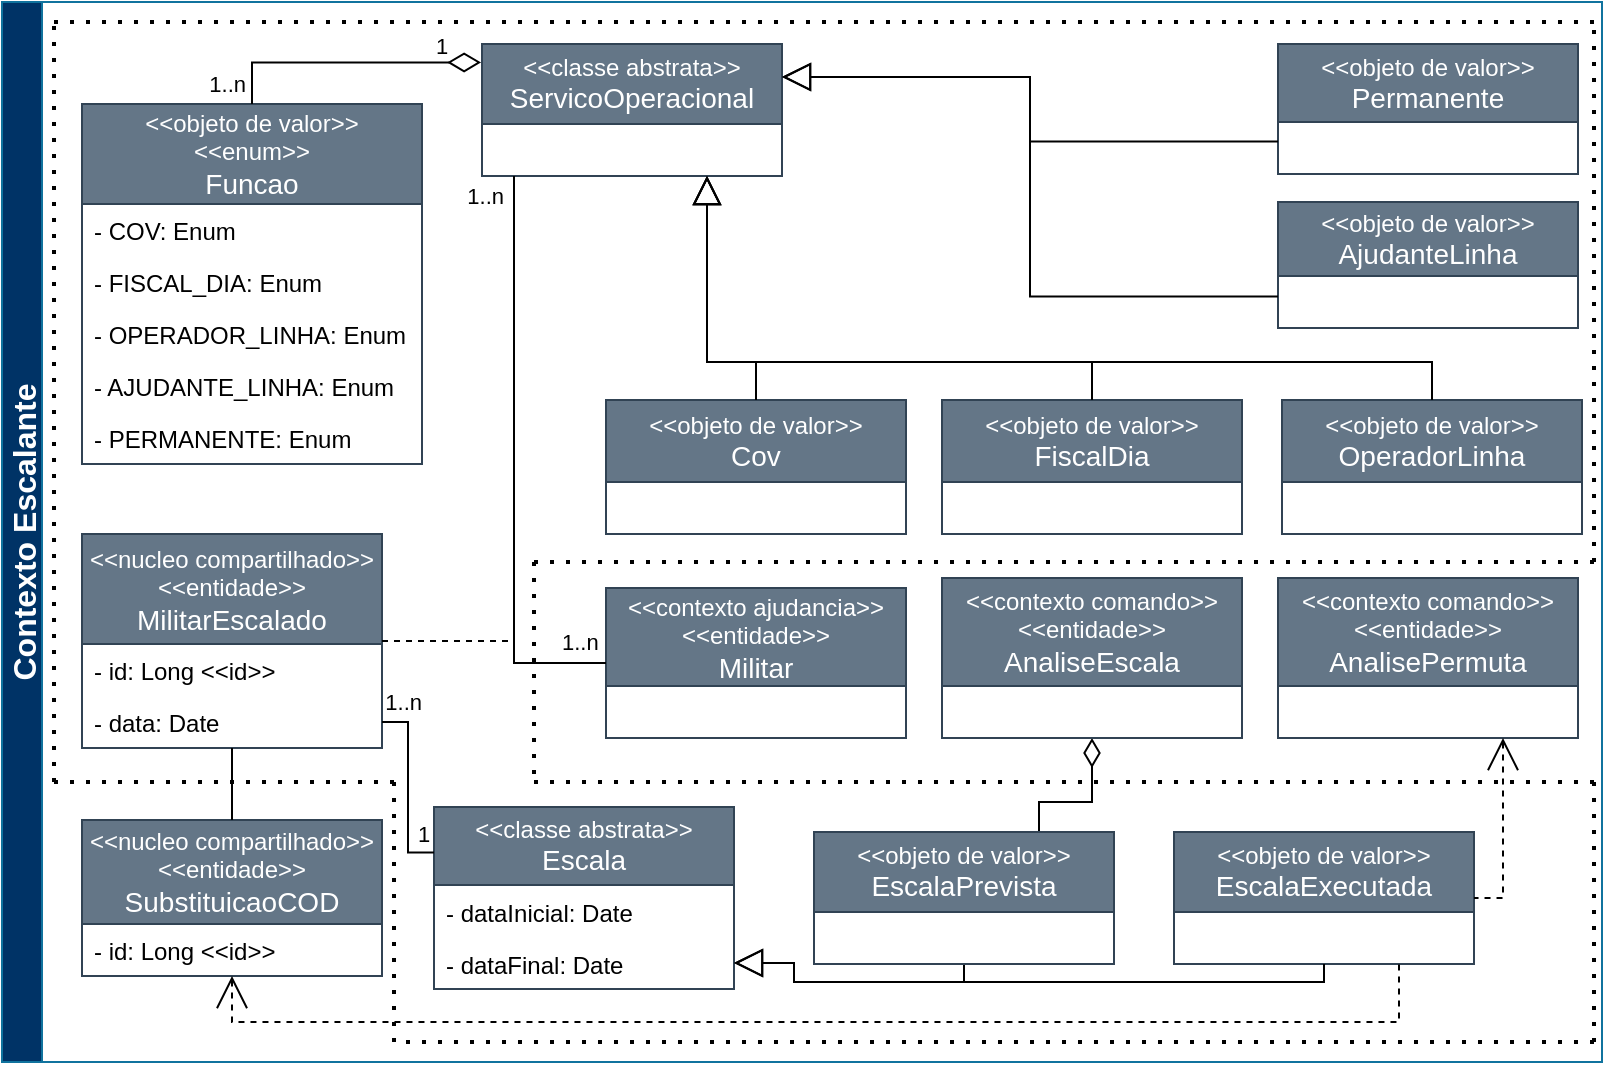 <mxfile version="26.0.9">
  <diagram name="Página-1" id="mJ_B0rPFDPpI5rhPjDGr">
    <mxGraphModel dx="989" dy="574" grid="1" gridSize="10" guides="1" tooltips="1" connect="1" arrows="1" fold="1" page="1" pageScale="1" pageWidth="827" pageHeight="1169" math="0" shadow="0">
      <root>
        <mxCell id="0" />
        <mxCell id="1" parent="0" />
        <mxCell id="JYxsRkKmfjCoyZlYvtPY-12" value="&lt;div&gt;&lt;div&gt;&amp;lt;&amp;lt;contexto ajudancia&amp;gt;&amp;gt;&lt;/div&gt;&lt;/div&gt;&amp;lt;&amp;lt;entidade&amp;gt;&amp;gt;&lt;br&gt;&lt;font style=&quot;font-size: 14px;&quot;&gt;Militar&lt;/font&gt;" style="swimlane;fontStyle=0;childLayout=stackLayout;horizontal=1;startSize=49;fillColor=#647687;horizontalStack=0;resizeParent=1;resizeParentMax=0;resizeLast=0;collapsible=1;marginBottom=0;whiteSpace=wrap;html=1;fontColor=#ffffff;strokeColor=#314354;" parent="1" vertex="1">
          <mxGeometry x="316" y="303" width="150" height="75" as="geometry" />
        </mxCell>
        <mxCell id="GjpR1vbcMMokd3FTTjFa-43" value="&lt;div&gt;&amp;lt;&amp;lt;classe abstrata&amp;gt;&amp;gt;&lt;/div&gt;&lt;div&gt;&lt;font style=&quot;font-size: 14px;&quot;&gt;ServicoOperacional&lt;/font&gt;&lt;/div&gt;" style="swimlane;fontStyle=0;childLayout=stackLayout;horizontal=1;startSize=40;fillColor=#647687;horizontalStack=0;resizeParent=1;resizeParentMax=0;resizeLast=0;collapsible=1;marginBottom=0;whiteSpace=wrap;html=1;fontColor=#ffffff;strokeColor=#314354;" parent="1" vertex="1">
          <mxGeometry x="254" y="31" width="150" height="66" as="geometry" />
        </mxCell>
        <mxCell id="GjpR1vbcMMokd3FTTjFa-50" value="&amp;lt;&amp;lt;objeto de valor&amp;gt;&amp;gt;&lt;br&gt;&lt;font style=&quot;font-size: 14px;&quot;&gt;Cov&lt;/font&gt;" style="swimlane;fontStyle=0;childLayout=stackLayout;horizontal=1;startSize=41;fillColor=#647687;horizontalStack=0;resizeParent=1;resizeParentMax=0;resizeLast=0;collapsible=1;marginBottom=0;whiteSpace=wrap;html=1;fontColor=#ffffff;strokeColor=#314354;" parent="1" vertex="1">
          <mxGeometry x="316" y="209" width="150" height="67" as="geometry" />
        </mxCell>
        <mxCell id="GjpR1vbcMMokd3FTTjFa-52" value="&amp;lt;&amp;lt;objeto de valor&amp;gt;&amp;gt;&lt;br&gt;&lt;font style=&quot;font-size: 14px;&quot;&gt;FiscalDia&lt;/font&gt;" style="swimlane;fontStyle=0;childLayout=stackLayout;horizontal=1;startSize=41;fillColor=#647687;horizontalStack=0;resizeParent=1;resizeParentMax=0;resizeLast=0;collapsible=1;marginBottom=0;whiteSpace=wrap;html=1;fontColor=#ffffff;strokeColor=#314354;" parent="1" vertex="1">
          <mxGeometry x="484" y="209" width="150" height="67" as="geometry" />
        </mxCell>
        <mxCell id="GjpR1vbcMMokd3FTTjFa-53" value="&lt;div&gt;&amp;lt;&amp;lt;objeto de valor&amp;gt;&amp;gt;&lt;/div&gt;&lt;div&gt;&lt;font style=&quot;font-size: 14px;&quot;&gt;OperadorLinha&lt;/font&gt;&lt;/div&gt;" style="swimlane;fontStyle=0;childLayout=stackLayout;horizontal=1;startSize=41;fillColor=#647687;horizontalStack=0;resizeParent=1;resizeParentMax=0;resizeLast=0;collapsible=1;marginBottom=0;whiteSpace=wrap;html=1;fontColor=#ffffff;strokeColor=#314354;" parent="1" vertex="1">
          <mxGeometry x="654" y="209" width="150" height="67" as="geometry" />
        </mxCell>
        <mxCell id="GjpR1vbcMMokd3FTTjFa-54" value="&amp;lt;&amp;lt;objeto de valor&amp;gt;&amp;gt;&lt;br&gt;&lt;font style=&quot;font-size: 14px;&quot;&gt;AjudanteLinha&lt;/font&gt;" style="swimlane;fontStyle=0;childLayout=stackLayout;horizontal=1;startSize=37;fillColor=#647687;horizontalStack=0;resizeParent=1;resizeParentMax=0;resizeLast=0;collapsible=1;marginBottom=0;whiteSpace=wrap;html=1;fontColor=#ffffff;strokeColor=#314354;" parent="1" vertex="1">
          <mxGeometry x="652" y="110" width="150" height="63" as="geometry" />
        </mxCell>
        <mxCell id="GjpR1vbcMMokd3FTTjFa-55" value="&amp;lt;&amp;lt;objeto de valor&amp;gt;&amp;gt;&lt;br&gt;&lt;font style=&quot;font-size: 14px;&quot;&gt;Permanente&lt;/font&gt;" style="swimlane;fontStyle=0;childLayout=stackLayout;horizontal=1;startSize=39;fillColor=#647687;horizontalStack=0;resizeParent=1;resizeParentMax=0;resizeLast=0;collapsible=1;marginBottom=0;whiteSpace=wrap;html=1;fontColor=#ffffff;strokeColor=#314354;" parent="1" vertex="1">
          <mxGeometry x="652" y="31" width="150" height="65" as="geometry" />
        </mxCell>
        <mxCell id="GjpR1vbcMMokd3FTTjFa-56" value="" style="endArrow=block;html=1;endSize=12;startArrow=none;startSize=14;startFill=0;edgeStyle=orthogonalEdgeStyle;rounded=0;exitX=0;exitY=0.75;exitDx=0;exitDy=0;entryX=1;entryY=0.25;entryDx=0;entryDy=0;endFill=0;" parent="1" source="GjpR1vbcMMokd3FTTjFa-55" target="GjpR1vbcMMokd3FTTjFa-43" edge="1">
          <mxGeometry relative="1" as="geometry">
            <mxPoint x="507" y="30" as="sourcePoint" />
            <mxPoint x="424" y="158" as="targetPoint" />
          </mxGeometry>
        </mxCell>
        <mxCell id="GjpR1vbcMMokd3FTTjFa-59" value="" style="endArrow=block;html=1;endSize=12;startArrow=none;startSize=14;startFill=0;edgeStyle=orthogonalEdgeStyle;rounded=0;exitX=0;exitY=0.75;exitDx=0;exitDy=0;entryX=1;entryY=0.25;entryDx=0;entryDy=0;endFill=0;" parent="1" source="GjpR1vbcMMokd3FTTjFa-54" target="GjpR1vbcMMokd3FTTjFa-43" edge="1">
          <mxGeometry relative="1" as="geometry">
            <mxPoint x="662" y="70" as="sourcePoint" />
            <mxPoint x="304" y="121" as="targetPoint" />
          </mxGeometry>
        </mxCell>
        <mxCell id="GjpR1vbcMMokd3FTTjFa-60" value="" style="endArrow=block;html=1;endSize=12;startArrow=none;startSize=14;startFill=0;edgeStyle=orthogonalEdgeStyle;rounded=0;exitX=0.5;exitY=0;exitDx=0;exitDy=0;entryX=0.75;entryY=1;entryDx=0;entryDy=0;endFill=0;" parent="1" source="GjpR1vbcMMokd3FTTjFa-53" target="GjpR1vbcMMokd3FTTjFa-43" edge="1">
          <mxGeometry relative="1" as="geometry">
            <mxPoint x="662" y="152" as="sourcePoint" />
            <mxPoint x="214" y="160" as="targetPoint" />
            <Array as="points">
              <mxPoint x="729" y="190" />
              <mxPoint x="367" y="190" />
            </Array>
          </mxGeometry>
        </mxCell>
        <mxCell id="GjpR1vbcMMokd3FTTjFa-62" value="" style="endArrow=block;html=1;endSize=12;startArrow=none;startSize=14;startFill=0;edgeStyle=orthogonalEdgeStyle;rounded=0;exitX=0.5;exitY=0;exitDx=0;exitDy=0;entryX=0.75;entryY=1;entryDx=0;entryDy=0;endFill=0;" parent="1" source="GjpR1vbcMMokd3FTTjFa-52" target="GjpR1vbcMMokd3FTTjFa-43" edge="1">
          <mxGeometry relative="1" as="geometry">
            <mxPoint x="737" y="203" as="sourcePoint" />
            <mxPoint x="229" y="137" as="targetPoint" />
            <Array as="points">
              <mxPoint x="559" y="190" />
              <mxPoint x="367" y="190" />
            </Array>
          </mxGeometry>
        </mxCell>
        <mxCell id="GjpR1vbcMMokd3FTTjFa-63" value="" style="endArrow=block;html=1;endSize=12;startArrow=none;startSize=14;startFill=0;edgeStyle=orthogonalEdgeStyle;rounded=0;exitX=0.5;exitY=0;exitDx=0;exitDy=0;entryX=0.75;entryY=1;entryDx=0;entryDy=0;endFill=0;" parent="1" source="GjpR1vbcMMokd3FTTjFa-50" target="GjpR1vbcMMokd3FTTjFa-43" edge="1">
          <mxGeometry relative="1" as="geometry">
            <mxPoint x="567" y="203" as="sourcePoint" />
            <mxPoint x="229" y="137" as="targetPoint" />
            <Array as="points">
              <mxPoint x="391" y="190" />
              <mxPoint x="367" y="190" />
            </Array>
          </mxGeometry>
        </mxCell>
        <mxCell id="GjpR1vbcMMokd3FTTjFa-81" value="&lt;div&gt;&lt;div&gt;&lt;div&gt;&lt;div&gt;&amp;lt;&amp;lt;nucleo compartilhado&amp;gt;&amp;gt;&lt;/div&gt;&lt;/div&gt;&amp;lt;&amp;lt;entidade&amp;gt;&amp;gt;&lt;/div&gt;&lt;/div&gt;&lt;div&gt;&lt;font style=&quot;font-size: 14px;&quot;&gt;MilitarEscalado&lt;/font&gt;&lt;/div&gt;" style="swimlane;fontStyle=0;childLayout=stackLayout;horizontal=1;startSize=55;fillColor=#647687;horizontalStack=0;resizeParent=1;resizeParentMax=0;resizeLast=0;collapsible=1;marginBottom=0;whiteSpace=wrap;html=1;fontColor=#ffffff;strokeColor=#314354;" parent="1" vertex="1">
          <mxGeometry x="54" y="276" width="150" height="107" as="geometry" />
        </mxCell>
        <mxCell id="GjpR1vbcMMokd3FTTjFa-155" value="- id: Long &amp;lt;&amp;lt;id&amp;gt;&amp;gt;" style="text;strokeColor=none;fillColor=none;align=left;verticalAlign=top;spacingLeft=4;spacingRight=4;overflow=hidden;rotatable=0;points=[[0,0.5],[1,0.5]];portConstraint=eastwest;whiteSpace=wrap;html=1;" parent="GjpR1vbcMMokd3FTTjFa-81" vertex="1">
          <mxGeometry y="55" width="150" height="26" as="geometry" />
        </mxCell>
        <mxCell id="GjpR1vbcMMokd3FTTjFa-83" value="- data: Date" style="text;strokeColor=none;fillColor=none;align=left;verticalAlign=top;spacingLeft=4;spacingRight=4;overflow=hidden;rotatable=0;points=[[0,0.5],[1,0.5]];portConstraint=eastwest;whiteSpace=wrap;html=1;" parent="GjpR1vbcMMokd3FTTjFa-81" vertex="1">
          <mxGeometry y="81" width="150" height="26" as="geometry" />
        </mxCell>
        <mxCell id="GjpR1vbcMMokd3FTTjFa-96" value="" style="endArrow=none;html=1;endSize=12;startArrow=none;startSize=14;startFill=0;edgeStyle=orthogonalEdgeStyle;rounded=0;endFill=0;exitX=0;exitY=0.5;exitDx=0;exitDy=0;" parent="1" source="JYxsRkKmfjCoyZlYvtPY-12" target="GjpR1vbcMMokd3FTTjFa-43" edge="1">
          <mxGeometry relative="1" as="geometry">
            <mxPoint x="300" y="290" as="sourcePoint" />
            <mxPoint x="224" y="161" as="targetPoint" />
            <Array as="points">
              <mxPoint x="270" y="341" />
            </Array>
          </mxGeometry>
        </mxCell>
        <mxCell id="GjpR1vbcMMokd3FTTjFa-97" value="1..n" style="edgeLabel;resizable=0;html=1;align=left;verticalAlign=top;" parent="GjpR1vbcMMokd3FTTjFa-96" connectable="0" vertex="1">
          <mxGeometry x="-1" relative="1" as="geometry">
            <mxPoint x="-24" y="-24" as="offset" />
          </mxGeometry>
        </mxCell>
        <mxCell id="GjpR1vbcMMokd3FTTjFa-98" value="1..n" style="edgeLabel;resizable=0;html=1;align=right;verticalAlign=top;" parent="GjpR1vbcMMokd3FTTjFa-96" connectable="0" vertex="1">
          <mxGeometry x="1" relative="1" as="geometry">
            <mxPoint x="-5" y="-3" as="offset" />
          </mxGeometry>
        </mxCell>
        <mxCell id="GjpR1vbcMMokd3FTTjFa-101" value="&amp;lt;&amp;lt;objeto de valor&amp;gt;&amp;gt;&lt;br&gt;&amp;lt;&amp;lt;enum&amp;gt;&amp;gt;&lt;br&gt;&lt;font style=&quot;font-size: 14px;&quot;&gt;Funcao&lt;/font&gt;" style="swimlane;fontStyle=0;childLayout=stackLayout;horizontal=1;startSize=50;fillColor=#647687;horizontalStack=0;resizeParent=1;resizeParentMax=0;resizeLast=0;collapsible=1;marginBottom=0;whiteSpace=wrap;html=1;fontColor=#ffffff;strokeColor=#314354;" parent="1" vertex="1">
          <mxGeometry x="54" y="61" width="170" height="180" as="geometry">
            <mxRectangle x="50" y="430" width="90" height="30" as="alternateBounds" />
          </mxGeometry>
        </mxCell>
        <mxCell id="GjpR1vbcMMokd3FTTjFa-102" value="- COV: Enum" style="text;strokeColor=none;fillColor=none;align=left;verticalAlign=top;spacingLeft=4;spacingRight=4;overflow=hidden;rotatable=0;points=[[0,0.5],[1,0.5]];portConstraint=eastwest;whiteSpace=wrap;html=1;" parent="GjpR1vbcMMokd3FTTjFa-101" vertex="1">
          <mxGeometry y="50" width="170" height="26" as="geometry" />
        </mxCell>
        <mxCell id="GjpR1vbcMMokd3FTTjFa-103" value="- FISCAL_DIA: Enum" style="text;strokeColor=none;fillColor=none;align=left;verticalAlign=top;spacingLeft=4;spacingRight=4;overflow=hidden;rotatable=0;points=[[0,0.5],[1,0.5]];portConstraint=eastwest;whiteSpace=wrap;html=1;" parent="GjpR1vbcMMokd3FTTjFa-101" vertex="1">
          <mxGeometry y="76" width="170" height="26" as="geometry" />
        </mxCell>
        <mxCell id="GjpR1vbcMMokd3FTTjFa-104" value="- OPERADOR_LINHA: Enum" style="text;strokeColor=none;fillColor=none;align=left;verticalAlign=top;spacingLeft=4;spacingRight=4;overflow=hidden;rotatable=0;points=[[0,0.5],[1,0.5]];portConstraint=eastwest;whiteSpace=wrap;html=1;" parent="GjpR1vbcMMokd3FTTjFa-101" vertex="1">
          <mxGeometry y="102" width="170" height="26" as="geometry" />
        </mxCell>
        <mxCell id="GjpR1vbcMMokd3FTTjFa-105" value="- AJUDANTE_LINHA: Enum" style="text;strokeColor=none;fillColor=none;align=left;verticalAlign=top;spacingLeft=4;spacingRight=4;overflow=hidden;rotatable=0;points=[[0,0.5],[1,0.5]];portConstraint=eastwest;whiteSpace=wrap;html=1;" parent="GjpR1vbcMMokd3FTTjFa-101" vertex="1">
          <mxGeometry y="128" width="170" height="26" as="geometry" />
        </mxCell>
        <mxCell id="GjpR1vbcMMokd3FTTjFa-106" value="- PERMANENTE: Enum" style="text;strokeColor=none;fillColor=none;align=left;verticalAlign=top;spacingLeft=4;spacingRight=4;overflow=hidden;rotatable=0;points=[[0,0.5],[1,0.5]];portConstraint=eastwest;whiteSpace=wrap;html=1;" parent="GjpR1vbcMMokd3FTTjFa-101" vertex="1">
          <mxGeometry y="154" width="170" height="26" as="geometry" />
        </mxCell>
        <mxCell id="GjpR1vbcMMokd3FTTjFa-107" value="" style="endArrow=none;html=1;endSize=12;startArrow=diamondThin;startSize=14;startFill=0;edgeStyle=orthogonalEdgeStyle;rounded=0;exitX=-0.003;exitY=0.14;exitDx=0;exitDy=0;entryX=0.5;entryY=0;entryDx=0;entryDy=0;exitPerimeter=0;" parent="1" source="GjpR1vbcMMokd3FTTjFa-43" target="GjpR1vbcMMokd3FTTjFa-101" edge="1">
          <mxGeometry relative="1" as="geometry">
            <mxPoint x="214" y="31" as="sourcePoint" />
            <mxPoint x="214" y="-49" as="targetPoint" />
          </mxGeometry>
        </mxCell>
        <mxCell id="GjpR1vbcMMokd3FTTjFa-108" value="1" style="edgeLabel;resizable=0;html=1;align=left;verticalAlign=top;" parent="GjpR1vbcMMokd3FTTjFa-107" connectable="0" vertex="1">
          <mxGeometry x="-1" relative="1" as="geometry">
            <mxPoint x="-25" y="-21" as="offset" />
          </mxGeometry>
        </mxCell>
        <mxCell id="GjpR1vbcMMokd3FTTjFa-109" value="1..n" style="edgeLabel;resizable=0;html=1;align=right;verticalAlign=top;" parent="GjpR1vbcMMokd3FTTjFa-107" connectable="0" vertex="1">
          <mxGeometry x="1" relative="1" as="geometry">
            <mxPoint x="-3" y="-23" as="offset" />
          </mxGeometry>
        </mxCell>
        <mxCell id="GjpR1vbcMMokd3FTTjFa-110" value="" style="endArrow=none;html=1;endSize=12;startArrow=none;startSize=14;startFill=0;edgeStyle=orthogonalEdgeStyle;rounded=0;entryX=1;entryY=0.5;entryDx=0;entryDy=0;endFill=0;dashed=1;exitX=0;exitY=0.5;exitDx=0;exitDy=0;" parent="1" source="JYxsRkKmfjCoyZlYvtPY-12" target="GjpR1vbcMMokd3FTTjFa-81" edge="1">
          <mxGeometry relative="1" as="geometry">
            <mxPoint x="260" y="360" as="sourcePoint" />
            <mxPoint x="414" y="81" as="targetPoint" />
            <Array as="points">
              <mxPoint x="270" y="341" />
              <mxPoint x="270" y="329" />
            </Array>
          </mxGeometry>
        </mxCell>
        <mxCell id="GjpR1vbcMMokd3FTTjFa-111" value="&lt;div&gt;&amp;lt;&amp;lt;classe abstrata&amp;gt;&amp;gt;&lt;/div&gt;&lt;div&gt;&lt;font style=&quot;font-size: 14px;&quot;&gt;Escala&lt;/font&gt;&lt;/div&gt;" style="swimlane;fontStyle=0;childLayout=stackLayout;horizontal=1;startSize=39;fillColor=#647687;horizontalStack=0;resizeParent=1;resizeParentMax=0;resizeLast=0;collapsible=1;marginBottom=0;whiteSpace=wrap;html=1;fontColor=#ffffff;strokeColor=#314354;" parent="1" vertex="1">
          <mxGeometry x="230" y="412.5" width="150" height="91" as="geometry" />
        </mxCell>
        <mxCell id="Fb0Tkg7OSdV37n9p1Cup-12" value="- dataInicial: Date" style="text;strokeColor=none;fillColor=none;align=left;verticalAlign=top;spacingLeft=4;spacingRight=4;overflow=hidden;rotatable=0;points=[[0,0.5],[1,0.5]];portConstraint=eastwest;whiteSpace=wrap;html=1;" parent="GjpR1vbcMMokd3FTTjFa-111" vertex="1">
          <mxGeometry y="39" width="150" height="26" as="geometry" />
        </mxCell>
        <mxCell id="Fb0Tkg7OSdV37n9p1Cup-11" value="- dataFinal: Date" style="text;strokeColor=none;fillColor=none;align=left;verticalAlign=top;spacingLeft=4;spacingRight=4;overflow=hidden;rotatable=0;points=[[0,0.5],[1,0.5]];portConstraint=eastwest;whiteSpace=wrap;html=1;" parent="GjpR1vbcMMokd3FTTjFa-111" vertex="1">
          <mxGeometry y="65" width="150" height="26" as="geometry" />
        </mxCell>
        <mxCell id="GjpR1vbcMMokd3FTTjFa-115" value="" style="endArrow=none;html=1;endSize=12;startArrow=none;startSize=14;startFill=0;edgeStyle=orthogonalEdgeStyle;rounded=0;exitX=0;exitY=0.25;exitDx=0;exitDy=0;entryX=1;entryY=0.5;entryDx=0;entryDy=0;" parent="1" source="GjpR1vbcMMokd3FTTjFa-111" target="GjpR1vbcMMokd3FTTjFa-83" edge="1">
          <mxGeometry relative="1" as="geometry">
            <mxPoint x="164" y="580" as="sourcePoint" />
            <mxPoint x="129" y="487" as="targetPoint" />
          </mxGeometry>
        </mxCell>
        <mxCell id="GjpR1vbcMMokd3FTTjFa-116" value="1" style="edgeLabel;resizable=0;html=1;align=left;verticalAlign=top;" parent="GjpR1vbcMMokd3FTTjFa-115" connectable="0" vertex="1">
          <mxGeometry x="-1" relative="1" as="geometry">
            <mxPoint x="-10" y="-22" as="offset" />
          </mxGeometry>
        </mxCell>
        <mxCell id="GjpR1vbcMMokd3FTTjFa-117" value="1..n" style="edgeLabel;resizable=0;html=1;align=right;verticalAlign=top;" parent="GjpR1vbcMMokd3FTTjFa-115" connectable="0" vertex="1">
          <mxGeometry x="1" relative="1" as="geometry">
            <mxPoint x="21" y="-23" as="offset" />
          </mxGeometry>
        </mxCell>
        <mxCell id="GjpR1vbcMMokd3FTTjFa-122" value="" style="endArrow=diamondThin;html=1;endSize=12;startArrow=none;startSize=14;startFill=0;edgeStyle=orthogonalEdgeStyle;rounded=0;exitX=0.75;exitY=0;exitDx=0;exitDy=0;endFill=0;" parent="1" source="GjpR1vbcMMokd3FTTjFa-125" target="Fb0Tkg7OSdV37n9p1Cup-13" edge="1">
          <mxGeometry relative="1" as="geometry">
            <mxPoint x="423.5" y="510" as="sourcePoint" />
            <mxPoint x="537.5" y="491" as="targetPoint" />
            <Array as="points">
              <mxPoint x="533" y="410" />
              <mxPoint x="559" y="410" />
            </Array>
          </mxGeometry>
        </mxCell>
        <mxCell id="GjpR1vbcMMokd3FTTjFa-129" value="" style="endArrow=block;html=1;endSize=12;startArrow=none;startSize=14;startFill=0;edgeStyle=orthogonalEdgeStyle;rounded=0;exitX=0.5;exitY=1;exitDx=0;exitDy=0;endFill=0;entryX=1;entryY=0.5;entryDx=0;entryDy=0;" parent="1" source="GjpR1vbcMMokd3FTTjFa-125" target="Fb0Tkg7OSdV37n9p1Cup-11" edge="1">
          <mxGeometry relative="1" as="geometry">
            <mxPoint x="328" y="663" as="sourcePoint" />
            <mxPoint x="304" y="581" as="targetPoint" />
            <Array as="points">
              <mxPoint x="495" y="500" />
              <mxPoint x="410" y="500" />
              <mxPoint x="410" y="491" />
            </Array>
          </mxGeometry>
        </mxCell>
        <mxCell id="GjpR1vbcMMokd3FTTjFa-130" value="&amp;lt;&amp;lt;objeto de valor&amp;gt;&amp;gt;&lt;br&gt;&lt;font style=&quot;font-size: 14px;&quot;&gt;EscalaExecutada&lt;/font&gt;" style="swimlane;fontStyle=0;childLayout=stackLayout;horizontal=1;startSize=40;fillColor=#647687;horizontalStack=0;resizeParent=1;resizeParentMax=0;resizeLast=0;collapsible=1;marginBottom=0;whiteSpace=wrap;html=1;fontColor=#ffffff;strokeColor=#314354;" parent="1" vertex="1">
          <mxGeometry x="600" y="425" width="150" height="66" as="geometry" />
        </mxCell>
        <mxCell id="GjpR1vbcMMokd3FTTjFa-132" value="" style="endArrow=block;html=1;endSize=12;startArrow=none;startSize=14;startFill=0;edgeStyle=orthogonalEdgeStyle;rounded=0;endFill=0;entryX=1;entryY=0.5;entryDx=0;entryDy=0;exitX=0.5;exitY=1;exitDx=0;exitDy=0;" parent="1" source="GjpR1vbcMMokd3FTTjFa-130" target="Fb0Tkg7OSdV37n9p1Cup-11" edge="1">
          <mxGeometry relative="1" as="geometry">
            <mxPoint x="580" y="561" as="sourcePoint" />
            <mxPoint x="564" y="546" as="targetPoint" />
            <Array as="points">
              <mxPoint x="675" y="500" />
              <mxPoint x="410" y="500" />
              <mxPoint x="410" y="491" />
            </Array>
          </mxGeometry>
        </mxCell>
        <mxCell id="999DKJYe4rII8vCywRU1-1" value="Contexto Escalante" style="swimlane;startSize=20;horizontal=0;childLayout=treeLayout;horizontalTree=1;sortEdges=1;resizable=1;containerType=tree;fontSize=16;fillColor=#003366;strokeColor=#10739e;fontColor=#FFFFFF;" parent="1" vertex="1">
          <mxGeometry x="14" y="10" width="800" height="530" as="geometry">
            <mxRectangle x="14" y="10" width="40" height="130" as="alternateBounds" />
          </mxGeometry>
        </mxCell>
        <mxCell id="GjpR1vbcMMokd3FTTjFa-125" value="&lt;div&gt;&amp;lt;&amp;lt;objeto de valor&amp;gt;&amp;gt;&lt;br&gt;&lt;font style=&quot;font-size: 14px;&quot;&gt;EscalaPrevista&lt;/font&gt;&lt;/div&gt;" style="swimlane;fontStyle=0;childLayout=stackLayout;horizontal=1;startSize=40;fillColor=#647687;horizontalStack=0;resizeParent=1;resizeParentMax=0;resizeLast=0;collapsible=1;marginBottom=0;whiteSpace=wrap;html=1;fontColor=#ffffff;strokeColor=#314354;" parent="1" vertex="1">
          <mxGeometry x="420" y="425" width="150" height="66" as="geometry" />
        </mxCell>
        <mxCell id="Fb0Tkg7OSdV37n9p1Cup-13" value="&lt;div&gt;&lt;div&gt;&lt;div&gt;&lt;div&gt;&amp;lt;&amp;lt;contexto comando&amp;gt;&amp;gt;&lt;/div&gt;&lt;/div&gt;&lt;/div&gt;&lt;/div&gt;&lt;div&gt;&amp;lt;&amp;lt;entidade&amp;gt;&amp;gt;&lt;br&gt;&lt;font style=&quot;font-size: 14px;&quot;&gt;AnaliseEscala&lt;/font&gt;&lt;/div&gt;" style="swimlane;fontStyle=0;childLayout=stackLayout;horizontal=1;startSize=54;fillColor=#647687;horizontalStack=0;resizeParent=1;resizeParentMax=0;resizeLast=0;collapsible=1;marginBottom=0;whiteSpace=wrap;html=1;fontColor=#ffffff;strokeColor=#314354;" parent="1" vertex="1">
          <mxGeometry x="484" y="298" width="150" height="80" as="geometry" />
        </mxCell>
        <mxCell id="Fb0Tkg7OSdV37n9p1Cup-16" value="&lt;div&gt;&lt;div&gt;&lt;div&gt;&lt;div&gt;&lt;div&gt;&lt;div&gt;&lt;div&gt;&lt;div&gt;&amp;lt;&amp;lt;contexto comando&amp;gt;&amp;gt;&lt;/div&gt;&lt;/div&gt;&lt;/div&gt;&lt;/div&gt;&lt;/div&gt;&lt;/div&gt;&lt;/div&gt;&lt;/div&gt;&lt;div&gt;&amp;lt;&amp;lt;entidade&amp;gt;&amp;gt;&lt;br&gt;&lt;font style=&quot;font-size: 14px;&quot;&gt;AnalisePermuta&lt;/font&gt;&lt;/div&gt;" style="swimlane;fontStyle=0;childLayout=stackLayout;horizontal=1;startSize=54;fillColor=#647687;horizontalStack=0;resizeParent=1;resizeParentMax=0;resizeLast=0;collapsible=1;marginBottom=0;whiteSpace=wrap;html=1;fontColor=#ffffff;strokeColor=#314354;" parent="1" vertex="1">
          <mxGeometry x="652" y="298" width="150" height="80" as="geometry" />
        </mxCell>
        <mxCell id="Fb0Tkg7OSdV37n9p1Cup-19" value="" style="endArrow=none;html=1;endSize=12;startArrow=open;startSize=14;startFill=0;edgeStyle=orthogonalEdgeStyle;rounded=0;entryX=1;entryY=0.5;entryDx=0;entryDy=0;dashed=1;exitX=0.75;exitY=1;exitDx=0;exitDy=0;" parent="1" source="Fb0Tkg7OSdV37n9p1Cup-16" target="GjpR1vbcMMokd3FTTjFa-130" edge="1">
          <mxGeometry relative="1" as="geometry">
            <mxPoint x="503" y="211" as="sourcePoint" />
            <mxPoint x="503" y="251" as="targetPoint" />
          </mxGeometry>
        </mxCell>
        <mxCell id="6mrFlymjK6HMBsRBVsdq-2" value="" style="endArrow=none;dashed=1;html=1;dashPattern=1 3;strokeWidth=2;rounded=0;entryX=0;entryY=0;entryDx=0;entryDy=0;" parent="1" edge="1">
          <mxGeometry width="50" height="50" relative="1" as="geometry">
            <mxPoint x="40" y="400" as="sourcePoint" />
            <mxPoint x="40" y="20.0" as="targetPoint" />
          </mxGeometry>
        </mxCell>
        <mxCell id="6mrFlymjK6HMBsRBVsdq-3" value="" style="endArrow=none;dashed=1;html=1;dashPattern=1 3;strokeWidth=2;rounded=0;entryX=1;entryY=0;entryDx=0;entryDy=0;exitX=1;exitY=0;exitDx=0;exitDy=0;" parent="1" edge="1">
          <mxGeometry width="50" height="50" relative="1" as="geometry">
            <mxPoint x="810" y="290" as="sourcePoint" />
            <mxPoint x="810" y="20.0" as="targetPoint" />
          </mxGeometry>
        </mxCell>
        <mxCell id="6mrFlymjK6HMBsRBVsdq-4" value="" style="endArrow=none;dashed=1;html=1;dashPattern=1 3;strokeWidth=2;rounded=0;exitX=1;exitY=1;exitDx=0;exitDy=0;" parent="1" edge="1">
          <mxGeometry width="50" height="50" relative="1" as="geometry">
            <mxPoint x="810" y="530" as="sourcePoint" />
            <mxPoint x="210" y="530" as="targetPoint" />
          </mxGeometry>
        </mxCell>
        <mxCell id="6mrFlymjK6HMBsRBVsdq-5" value="" style="endArrow=none;dashed=1;html=1;dashPattern=1 3;strokeWidth=2;rounded=0;exitX=1;exitY=0;exitDx=0;exitDy=0;entryX=0;entryY=0;entryDx=0;entryDy=0;" parent="1" edge="1">
          <mxGeometry width="50" height="50" relative="1" as="geometry">
            <mxPoint x="810" y="20.0" as="sourcePoint" />
            <mxPoint x="40" y="20.0" as="targetPoint" />
          </mxGeometry>
        </mxCell>
        <mxCell id="6mrFlymjK6HMBsRBVsdq-7" value="" style="endArrow=none;dashed=1;html=1;dashPattern=1 3;strokeWidth=2;rounded=0;entryX=1;entryY=1;entryDx=0;entryDy=0;" parent="1" edge="1">
          <mxGeometry width="50" height="50" relative="1" as="geometry">
            <mxPoint x="810" y="530" as="sourcePoint" />
            <mxPoint x="810.0" y="400" as="targetPoint" />
          </mxGeometry>
        </mxCell>
        <mxCell id="6mrFlymjK6HMBsRBVsdq-8" value="" style="endArrow=none;dashed=1;html=1;dashPattern=1 3;strokeWidth=2;rounded=0;exitX=1;exitY=1;exitDx=0;exitDy=0;entryX=0;entryY=1;entryDx=0;entryDy=0;" parent="1" edge="1">
          <mxGeometry width="50" height="50" relative="1" as="geometry">
            <mxPoint x="810.0" y="400" as="sourcePoint" />
            <mxPoint x="280.0" y="400" as="targetPoint" />
          </mxGeometry>
        </mxCell>
        <mxCell id="6mrFlymjK6HMBsRBVsdq-9" value="" style="endArrow=none;dashed=1;html=1;dashPattern=1 3;strokeWidth=2;rounded=0;exitX=1;exitY=0;exitDx=0;exitDy=0;entryX=0;entryY=0;entryDx=0;entryDy=0;" parent="1" edge="1">
          <mxGeometry width="50" height="50" relative="1" as="geometry">
            <mxPoint x="810" y="290" as="sourcePoint" />
            <mxPoint x="280.0" y="290" as="targetPoint" />
          </mxGeometry>
        </mxCell>
        <mxCell id="6mrFlymjK6HMBsRBVsdq-10" value="" style="endArrow=none;dashed=1;html=1;dashPattern=1 3;strokeWidth=2;rounded=0;exitX=0;exitY=0;exitDx=0;exitDy=0;entryX=0;entryY=1;entryDx=0;entryDy=0;" parent="1" edge="1">
          <mxGeometry width="50" height="50" relative="1" as="geometry">
            <mxPoint x="280.0" y="290" as="sourcePoint" />
            <mxPoint x="280.0" y="400" as="targetPoint" />
          </mxGeometry>
        </mxCell>
        <mxCell id="1UgaWZRyyf2r-8w5_c3n-1" value="&lt;div&gt;&lt;div&gt;&amp;lt;&amp;lt;nucleo compartilhado&amp;gt;&amp;gt;&lt;/div&gt;&amp;lt;&amp;lt;entidade&amp;gt;&amp;gt;&lt;/div&gt;&lt;div&gt;&lt;span style=&quot;font-size: 14px;&quot;&gt;SubstituicaoCOD&lt;/span&gt;&lt;br&gt;&lt;/div&gt;" style="swimlane;fontStyle=0;childLayout=stackLayout;horizontal=1;startSize=52;fillColor=#647687;horizontalStack=0;resizeParent=1;resizeParentMax=0;resizeLast=0;collapsible=1;marginBottom=0;whiteSpace=wrap;html=1;fontColor=#ffffff;strokeColor=#314354;" vertex="1" parent="1">
          <mxGeometry x="54" y="419" width="150" height="78" as="geometry" />
        </mxCell>
        <mxCell id="1UgaWZRyyf2r-8w5_c3n-2" value="- id: Long &amp;lt;&amp;lt;id&amp;gt;&amp;gt;" style="text;strokeColor=none;fillColor=none;align=left;verticalAlign=top;spacingLeft=4;spacingRight=4;overflow=hidden;rotatable=0;points=[[0,0.5],[1,0.5]];portConstraint=eastwest;whiteSpace=wrap;html=1;" vertex="1" parent="1UgaWZRyyf2r-8w5_c3n-1">
          <mxGeometry y="52" width="150" height="26" as="geometry" />
        </mxCell>
        <mxCell id="1UgaWZRyyf2r-8w5_c3n-4" value="" style="endArrow=none;html=1;endSize=12;startArrow=none;startSize=14;startFill=0;edgeStyle=orthogonalEdgeStyle;rounded=0;entryX=0.5;entryY=1;entryDx=0;entryDy=0;exitX=0.5;exitY=0;exitDx=0;exitDy=0;" edge="1" parent="1" source="1UgaWZRyyf2r-8w5_c3n-1" target="GjpR1vbcMMokd3FTTjFa-81">
          <mxGeometry relative="1" as="geometry">
            <mxPoint x="110" y="400" as="sourcePoint" />
            <mxPoint x="214" y="380" as="targetPoint" />
          </mxGeometry>
        </mxCell>
        <mxCell id="1UgaWZRyyf2r-8w5_c3n-7" value="" style="endArrow=none;html=1;endSize=12;startArrow=open;startSize=14;startFill=0;edgeStyle=orthogonalEdgeStyle;rounded=0;entryX=0.75;entryY=1;entryDx=0;entryDy=0;dashed=1;exitX=0.5;exitY=1;exitDx=0;exitDy=0;" edge="1" parent="1" source="1UgaWZRyyf2r-8w5_c3n-1" target="GjpR1vbcMMokd3FTTjFa-130">
          <mxGeometry relative="1" as="geometry">
            <mxPoint x="160" y="520" as="sourcePoint" />
            <mxPoint x="760" y="468" as="targetPoint" />
            <Array as="points">
              <mxPoint x="129" y="520" />
              <mxPoint x="712" y="520" />
            </Array>
          </mxGeometry>
        </mxCell>
        <mxCell id="1UgaWZRyyf2r-8w5_c3n-8" value="" style="endArrow=none;dashed=1;html=1;dashPattern=1 3;strokeWidth=2;rounded=0;entryX=0;entryY=1;entryDx=0;entryDy=0;" edge="1" parent="1">
          <mxGeometry width="50" height="50" relative="1" as="geometry">
            <mxPoint x="210" y="400" as="sourcePoint" />
            <mxPoint x="40.0" y="400" as="targetPoint" />
          </mxGeometry>
        </mxCell>
        <mxCell id="1UgaWZRyyf2r-8w5_c3n-9" value="" style="endArrow=none;dashed=1;html=1;dashPattern=1 3;strokeWidth=2;rounded=0;entryX=1;entryY=1;entryDx=0;entryDy=0;" edge="1" parent="1">
          <mxGeometry width="50" height="50" relative="1" as="geometry">
            <mxPoint x="210" y="530" as="sourcePoint" />
            <mxPoint x="210.0" y="400" as="targetPoint" />
          </mxGeometry>
        </mxCell>
      </root>
    </mxGraphModel>
  </diagram>
</mxfile>

